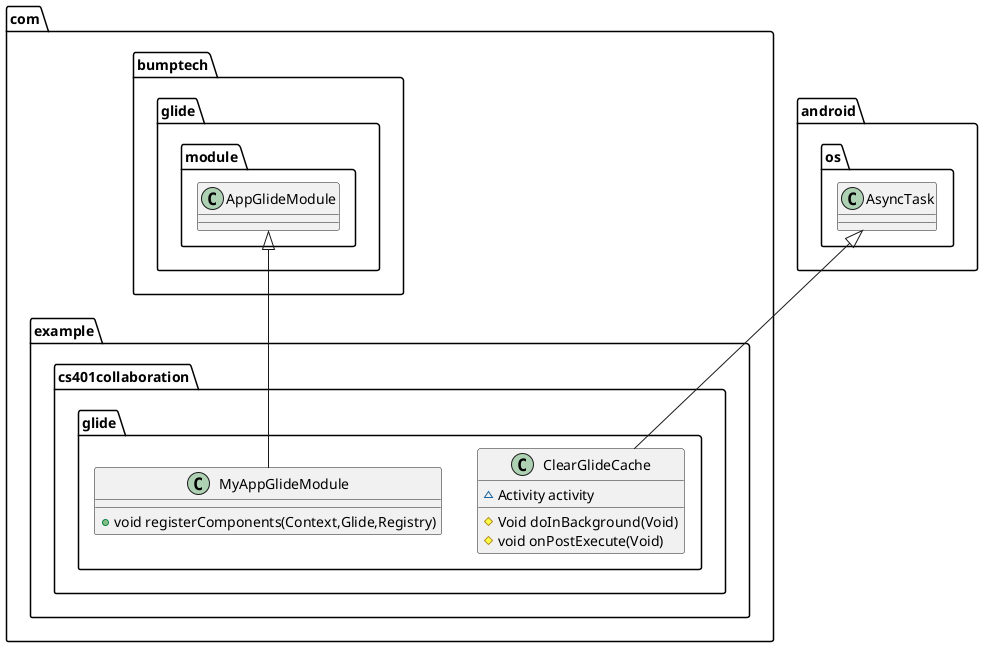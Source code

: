 @startuml
class com.example.cs401collaboration.glide.MyAppGlideModule {
+ void registerComponents(Context,Glide,Registry)
}
class com.example.cs401collaboration.glide.ClearGlideCache {
~ Activity activity
# Void doInBackground(Void)
# void onPostExecute(Void)
}


com.bumptech.glide.module.AppGlideModule <|-- com.example.cs401collaboration.glide.MyAppGlideModule
android.os.AsyncTask <|-- com.example.cs401collaboration.glide.ClearGlideCache
@enduml